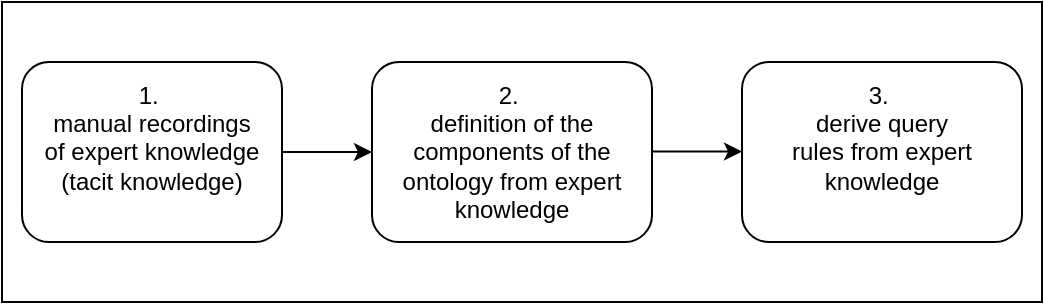 <mxfile version="20.8.20" type="github">
  <diagram name="Seite-1" id="RJvYFIgA1jTDfQoryFv9">
    <mxGraphModel dx="690" dy="427" grid="1" gridSize="10" guides="1" tooltips="1" connect="1" arrows="1" fold="1" page="1" pageScale="1" pageWidth="827" pageHeight="1169" math="0" shadow="0">
      <root>
        <mxCell id="0" />
        <mxCell id="1" parent="0" />
        <mxCell id="w9BvsOtMLpVSpGhDAIVH-1" value="" style="rounded=0;whiteSpace=wrap;html=1;" vertex="1" parent="1">
          <mxGeometry x="200" y="150" width="520" height="150" as="geometry" />
        </mxCell>
        <mxCell id="w9BvsOtMLpVSpGhDAIVH-2" value="&lt;font style=&quot;font-size: 12px;&quot;&gt;&lt;font style=&quot;background-color: initial;&quot;&gt;1.&amp;nbsp;&lt;br&gt;&lt;/font&gt;&lt;span style=&quot;background-color: initial;&quot;&gt;manual recordings &lt;br&gt;of expert knowledge&lt;/span&gt;&lt;br&gt;&lt;span style=&quot;background-color: initial;&quot;&gt;(tacit knowledge)&lt;br&gt;&lt;br&gt;&lt;/span&gt;&lt;/font&gt;" style="rounded=1;whiteSpace=wrap;html=1;align=center;" vertex="1" parent="1">
          <mxGeometry x="210" y="180" width="130" height="90" as="geometry" />
        </mxCell>
        <mxCell id="w9BvsOtMLpVSpGhDAIVH-4" value="&lt;font style=&quot;font-size: 12px;&quot;&gt;&lt;span style=&quot;background-color: initial;&quot;&gt;2.&amp;nbsp;&lt;br&gt;&lt;/span&gt;&lt;span style=&quot;background-color: initial;&quot;&gt;definition of the components of the ontology from expert knowledge&lt;/span&gt;&lt;/font&gt;&lt;span style=&quot;background-color: initial;&quot;&gt;&lt;br&gt;&lt;/span&gt;" style="rounded=1;whiteSpace=wrap;html=1;align=center;" vertex="1" parent="1">
          <mxGeometry x="385" y="180" width="140" height="90" as="geometry" />
        </mxCell>
        <mxCell id="w9BvsOtMLpVSpGhDAIVH-7" value="&lt;p style=&quot;border-color: var(--border-color); margin-top: 0pt; margin-bottom: 0pt; margin-left: 0in; direction: ltr; unicode-bidi: embed; word-break: normal;&quot;&gt;&lt;font style=&quot;font-size: 12px;&quot;&gt;3.&amp;nbsp;&lt;/font&gt;&lt;/p&gt;&lt;p style=&quot;border-color: var(--border-color); margin-top: 0pt; margin-bottom: 0pt; margin-left: 0in; direction: ltr; unicode-bidi: embed; word-break: normal;&quot;&gt;&lt;font style=&quot;font-size: 12px;&quot;&gt;derive&amp;nbsp;&lt;/font&gt;&lt;span style=&quot;background-color: initial;&quot;&gt;query rules&amp;nbsp;&lt;/span&gt;&lt;font style=&quot;background-color: initial; border-color: var(--border-color);&quot;&gt;from&lt;/font&gt;&lt;span style=&quot;background-color: initial;&quot;&gt;&amp;nbsp;expert&lt;/span&gt;&lt;/p&gt;&lt;p style=&quot;border-color: var(--border-color); margin-top: 0pt; margin-bottom: 0pt; margin-left: 0in; direction: ltr; unicode-bidi: embed; word-break: normal;&quot;&gt;&lt;font style=&quot;font-size: 12px;&quot;&gt;knowledge&lt;/font&gt;&lt;/p&gt;&lt;p style=&quot;border-color: var(--border-color); margin-top: 0pt; margin-bottom: 0pt; margin-left: 0in; direction: ltr; unicode-bidi: embed; word-break: normal;&quot;&gt;&lt;font style=&quot;font-size: 12px;&quot;&gt;&lt;br&gt;&lt;/font&gt;&lt;/p&gt;" style="rounded=1;whiteSpace=wrap;html=1;align=center;" vertex="1" parent="1">
          <mxGeometry x="570" y="180" width="140" height="90" as="geometry" />
        </mxCell>
        <mxCell id="w9BvsOtMLpVSpGhDAIVH-9" value="" style="endArrow=classic;html=1;rounded=0;fontFamily=Helvetica;fontSize=12;exitX=1;exitY=0.5;exitDx=0;exitDy=0;entryX=0;entryY=0.5;entryDx=0;entryDy=0;" edge="1" parent="1" source="w9BvsOtMLpVSpGhDAIVH-2" target="w9BvsOtMLpVSpGhDAIVH-4">
          <mxGeometry width="50" height="50" relative="1" as="geometry">
            <mxPoint x="340" y="250" as="sourcePoint" />
            <mxPoint x="390" y="220" as="targetPoint" />
          </mxGeometry>
        </mxCell>
        <mxCell id="w9BvsOtMLpVSpGhDAIVH-10" value="" style="endArrow=classic;html=1;rounded=0;fontFamily=Helvetica;fontSize=12;exitX=1;exitY=0.5;exitDx=0;exitDy=0;entryX=0;entryY=0.5;entryDx=0;entryDy=0;" edge="1" parent="1">
          <mxGeometry width="50" height="50" relative="1" as="geometry">
            <mxPoint x="525" y="224.75" as="sourcePoint" />
            <mxPoint x="570" y="224.75" as="targetPoint" />
          </mxGeometry>
        </mxCell>
      </root>
    </mxGraphModel>
  </diagram>
</mxfile>
